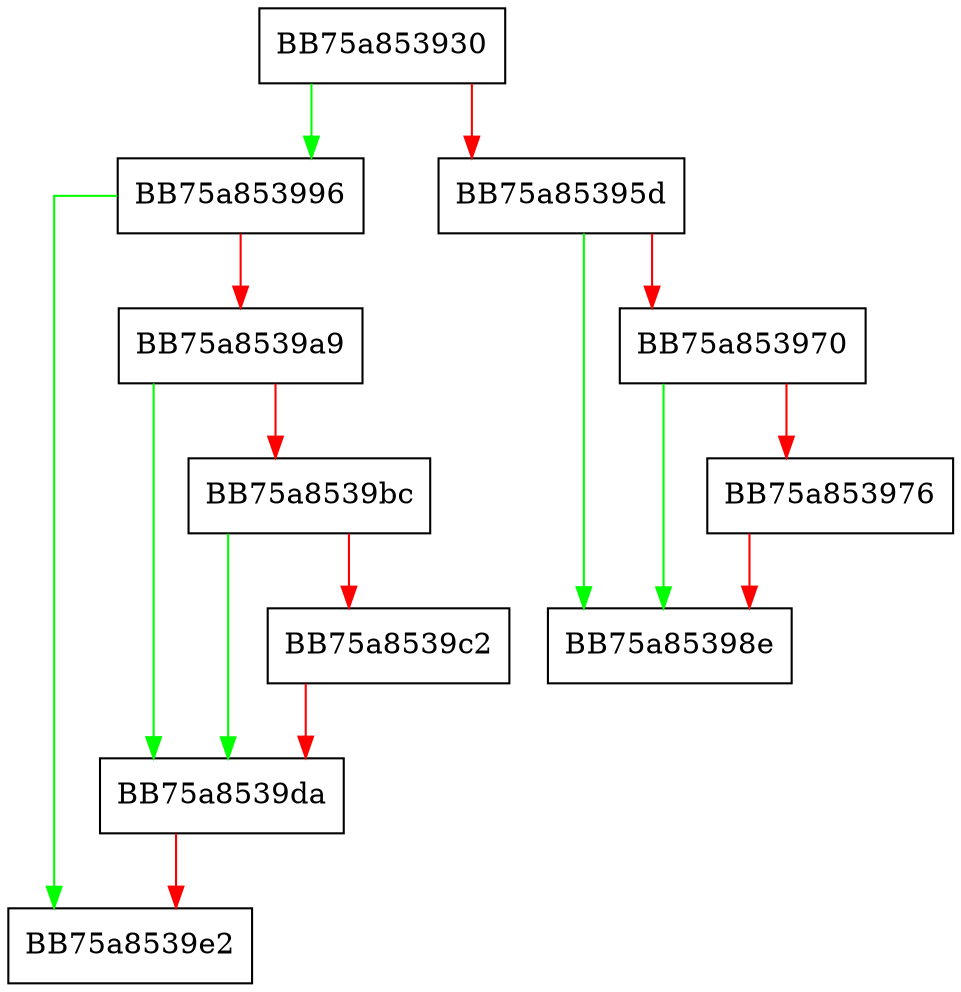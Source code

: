 digraph GetAttributeList {
  node [shape="box"];
  graph [splines=ortho];
  BB75a853930 -> BB75a853996 [color="green"];
  BB75a853930 -> BB75a85395d [color="red"];
  BB75a85395d -> BB75a85398e [color="green"];
  BB75a85395d -> BB75a853970 [color="red"];
  BB75a853970 -> BB75a85398e [color="green"];
  BB75a853970 -> BB75a853976 [color="red"];
  BB75a853976 -> BB75a85398e [color="red"];
  BB75a853996 -> BB75a8539e2 [color="green"];
  BB75a853996 -> BB75a8539a9 [color="red"];
  BB75a8539a9 -> BB75a8539da [color="green"];
  BB75a8539a9 -> BB75a8539bc [color="red"];
  BB75a8539bc -> BB75a8539da [color="green"];
  BB75a8539bc -> BB75a8539c2 [color="red"];
  BB75a8539c2 -> BB75a8539da [color="red"];
  BB75a8539da -> BB75a8539e2 [color="red"];
}